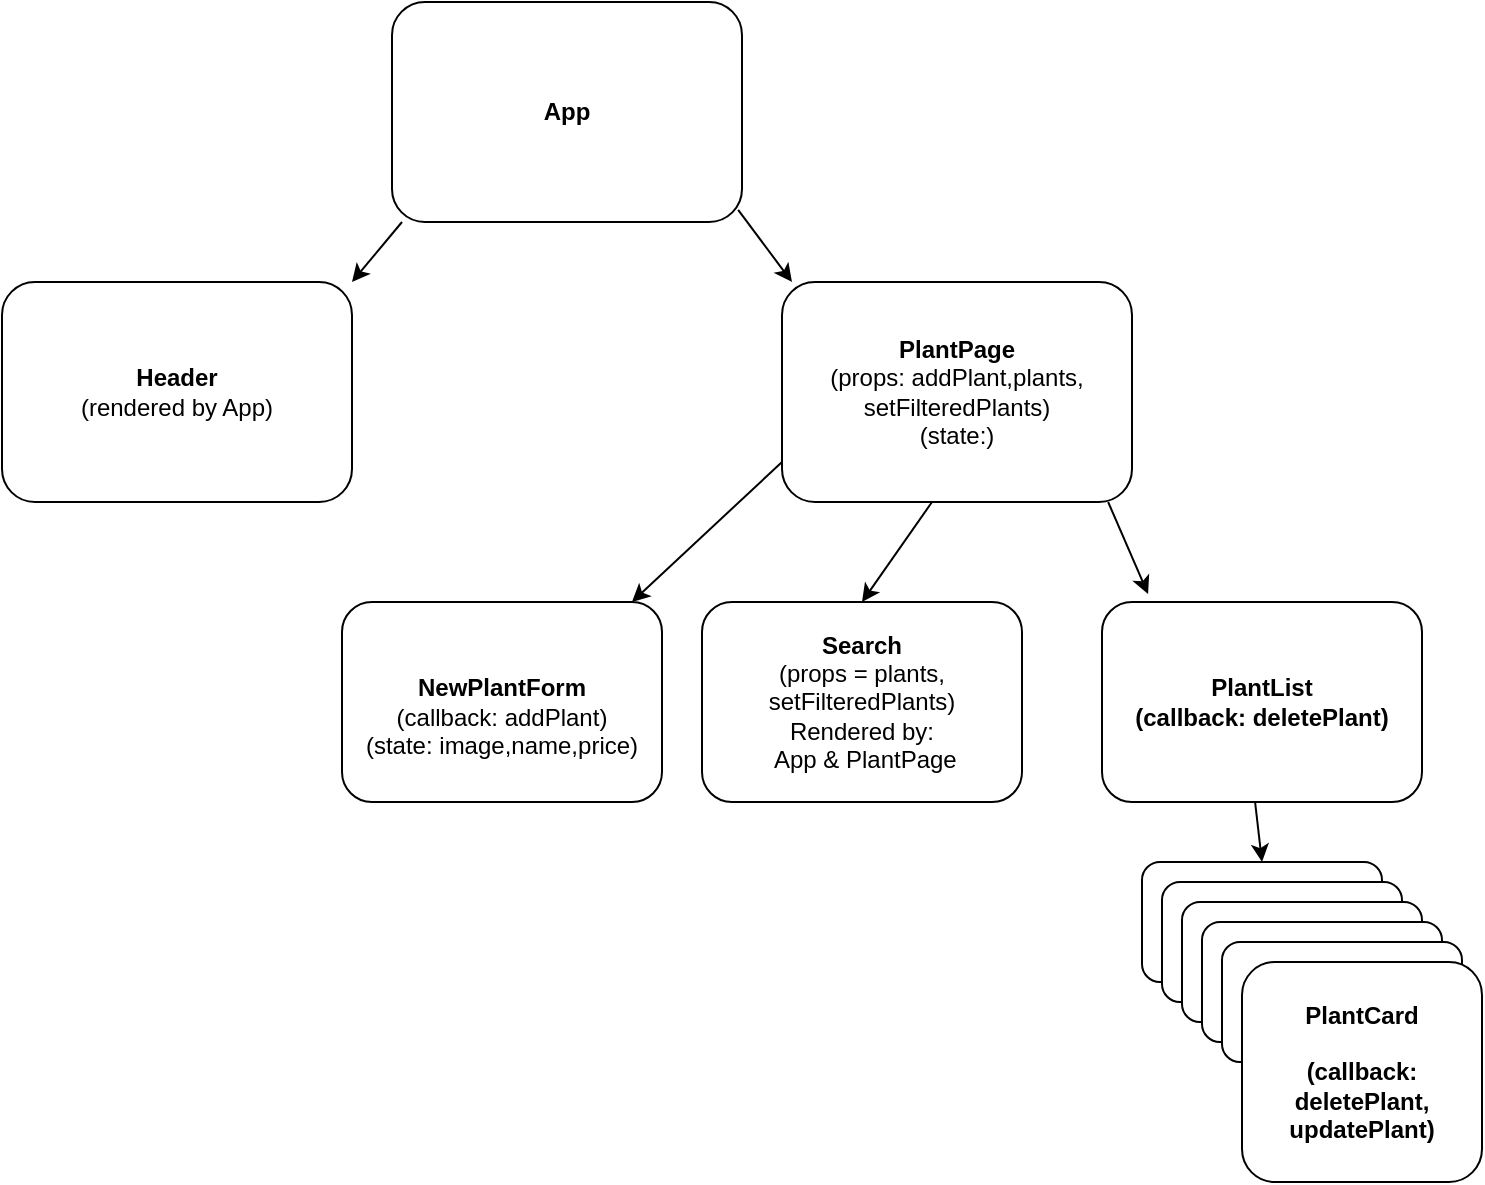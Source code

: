 <mxfile>
    <diagram id="ADX3Zv5oY3EYYe4cbkcn" name="Page-1">
        <mxGraphModel dx="573" dy="564" grid="1" gridSize="10" guides="1" tooltips="1" connect="1" arrows="1" fold="1" page="1" pageScale="1" pageWidth="850" pageHeight="1100" math="0" shadow="0">
            <root>
                <mxCell id="0"/>
                <mxCell id="1" parent="0"/>
                <mxCell id="2" value="&lt;b&gt;App&lt;/b&gt;" style="rounded=1;whiteSpace=wrap;html=1;" vertex="1" parent="1">
                    <mxGeometry x="305" y="10" width="175" height="110" as="geometry"/>
                </mxCell>
                <mxCell id="3" value="&lt;b&gt;Header&lt;/b&gt;&lt;br&gt;(rendered by App)" style="rounded=1;whiteSpace=wrap;html=1;" vertex="1" parent="1">
                    <mxGeometry x="110" y="150" width="175" height="110" as="geometry"/>
                </mxCell>
                <mxCell id="4" value="&lt;b&gt;PlantPage&lt;/b&gt;&lt;br&gt;(props: addPlant,plants,&lt;br&gt;setFilteredPlants)&lt;br&gt;(state:)" style="rounded=1;whiteSpace=wrap;html=1;" vertex="1" parent="1">
                    <mxGeometry x="500" y="150" width="175" height="110" as="geometry"/>
                </mxCell>
                <mxCell id="5" value="&lt;b&gt;&lt;br&gt;&lt;br&gt;NewPlantForm&lt;/b&gt;&lt;br&gt;(callback: addPlant)&lt;br&gt;(state: image,name,price)&lt;br&gt;&lt;br&gt;" style="rounded=1;whiteSpace=wrap;html=1;" vertex="1" parent="1">
                    <mxGeometry x="280" y="310" width="160" height="100" as="geometry"/>
                </mxCell>
                <mxCell id="6" value="&lt;b&gt;Search&lt;/b&gt;&lt;br&gt;(props = plants, setFilteredPlants)&lt;br&gt;Rendered by:&lt;br&gt;&amp;nbsp;App &amp;amp; PlantPage&lt;br&gt;" style="rounded=1;whiteSpace=wrap;html=1;" vertex="1" parent="1">
                    <mxGeometry x="460" y="310" width="160" height="100" as="geometry"/>
                </mxCell>
                <mxCell id="7" value="&lt;b&gt;PlantList&lt;br&gt;(callback: deletePlant)&lt;br&gt;&lt;/b&gt;" style="rounded=1;whiteSpace=wrap;html=1;" vertex="1" parent="1">
                    <mxGeometry x="660" y="310" width="160" height="100" as="geometry"/>
                </mxCell>
                <mxCell id="8" value="" style="rounded=1;whiteSpace=wrap;html=1;" vertex="1" parent="1">
                    <mxGeometry x="680" y="440" width="120" height="60" as="geometry"/>
                </mxCell>
                <mxCell id="9" value="" style="rounded=1;whiteSpace=wrap;html=1;" vertex="1" parent="1">
                    <mxGeometry x="690" y="450" width="120" height="60" as="geometry"/>
                </mxCell>
                <mxCell id="10" value="" style="rounded=1;whiteSpace=wrap;html=1;" vertex="1" parent="1">
                    <mxGeometry x="700" y="460" width="120" height="60" as="geometry"/>
                </mxCell>
                <mxCell id="11" value="" style="rounded=1;whiteSpace=wrap;html=1;" vertex="1" parent="1">
                    <mxGeometry x="710" y="470" width="120" height="60" as="geometry"/>
                </mxCell>
                <mxCell id="12" value="" style="rounded=1;whiteSpace=wrap;html=1;" vertex="1" parent="1">
                    <mxGeometry x="720" y="480" width="120" height="60" as="geometry"/>
                </mxCell>
                <mxCell id="13" value="&lt;b&gt;PlantCard&lt;br&gt;&lt;br&gt;(callback: deletePlant,&lt;br&gt;updatePlant)&lt;br&gt;&lt;/b&gt;" style="rounded=1;whiteSpace=wrap;html=1;" vertex="1" parent="1">
                    <mxGeometry x="730" y="490" width="120" height="110" as="geometry"/>
                </mxCell>
                <mxCell id="14" value="" style="endArrow=classic;html=1;entryX=1;entryY=0;entryDx=0;entryDy=0;" edge="1" parent="1" target="3">
                    <mxGeometry width="50" height="50" relative="1" as="geometry">
                        <mxPoint x="310" y="120" as="sourcePoint"/>
                        <mxPoint x="260" y="170" as="targetPoint"/>
                    </mxGeometry>
                </mxCell>
                <mxCell id="15" value="" style="endArrow=classic;html=1;entryX=1;entryY=0;entryDx=0;entryDy=0;exitX=0.989;exitY=0.945;exitDx=0;exitDy=0;exitPerimeter=0;" edge="1" parent="1" source="2">
                    <mxGeometry width="50" height="50" relative="1" as="geometry">
                        <mxPoint x="470" y="110" as="sourcePoint"/>
                        <mxPoint x="505" y="150" as="targetPoint"/>
                    </mxGeometry>
                </mxCell>
                <mxCell id="16" value="" style="endArrow=classic;html=1;entryX=1;entryY=0;entryDx=0;entryDy=0;exitX=0;exitY=0.818;exitDx=0;exitDy=0;exitPerimeter=0;" edge="1" parent="1" source="4">
                    <mxGeometry width="50" height="50" relative="1" as="geometry">
                        <mxPoint x="450" y="280" as="sourcePoint"/>
                        <mxPoint x="425" y="310" as="targetPoint"/>
                    </mxGeometry>
                </mxCell>
                <mxCell id="18" value="" style="endArrow=classic;html=1;entryX=0.5;entryY=0;entryDx=0;entryDy=0;" edge="1" parent="1" target="6">
                    <mxGeometry width="50" height="50" relative="1" as="geometry">
                        <mxPoint x="575" y="260" as="sourcePoint"/>
                        <mxPoint x="550" y="290" as="targetPoint"/>
                    </mxGeometry>
                </mxCell>
                <mxCell id="19" value="" style="endArrow=classic;html=1;entryX=0.144;entryY=-0.04;entryDx=0;entryDy=0;exitX=0.989;exitY=0.945;exitDx=0;exitDy=0;exitPerimeter=0;entryPerimeter=0;" edge="1" parent="1" target="7">
                    <mxGeometry width="50" height="50" relative="1" as="geometry">
                        <mxPoint x="663.075" y="260.0" as="sourcePoint"/>
                        <mxPoint x="690" y="296.05" as="targetPoint"/>
                    </mxGeometry>
                </mxCell>
                <mxCell id="20" value="" style="endArrow=classic;html=1;entryX=0.5;entryY=0;entryDx=0;entryDy=0;exitX=0.989;exitY=0.945;exitDx=0;exitDy=0;exitPerimeter=0;" edge="1" parent="1" target="8">
                    <mxGeometry width="50" height="50" relative="1" as="geometry">
                        <mxPoint x="736.535" y="410.0" as="sourcePoint"/>
                        <mxPoint x="763.46" y="446.05" as="targetPoint"/>
                    </mxGeometry>
                </mxCell>
            </root>
        </mxGraphModel>
    </diagram>
</mxfile>